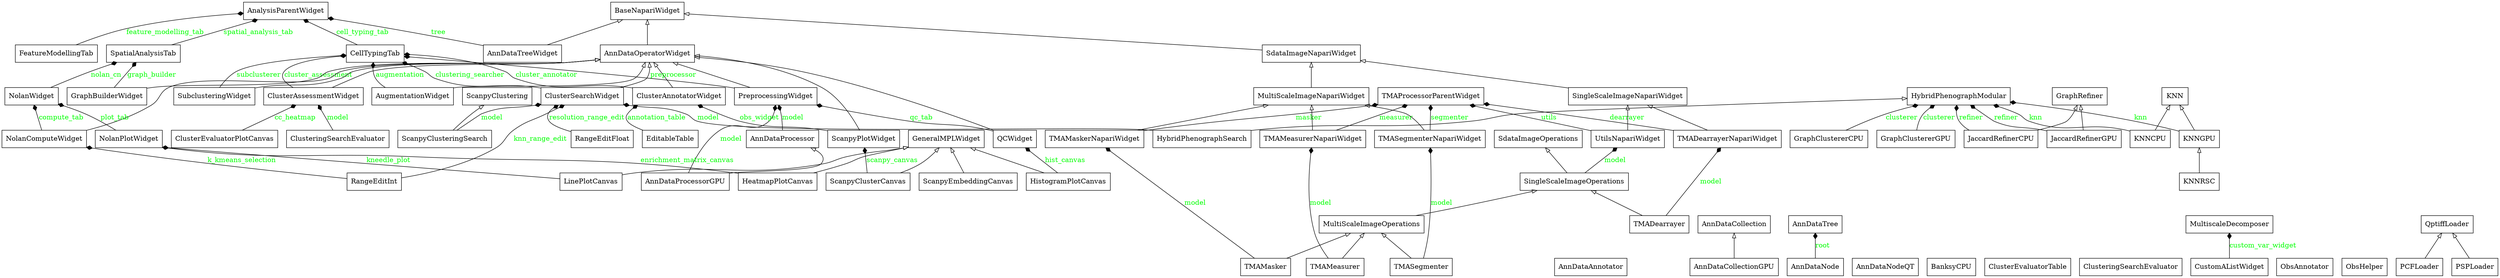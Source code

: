 digraph "classes" {
rankdir=BT
charset="utf-8"
"napari-prism.widgets._adata_ops_widget.AnalysisParentWidget" [color="black", fontcolor="black", label=<AnalysisParentWidget>, shape="record", style="solid"];
"napari-prism.models.adata_ops.cell_typing._clustannot.AnnDataAnnotator" [color="black", fontcolor="black", label=<AnnDataAnnotator>, shape="record", style="solid"];
"napari-prism.models.adata_ops.cell_typing._preprocessing.AnnDataCollection" [color="black", fontcolor="black", label=<AnnDataCollection>, shape="record", style="solid"];
"napari-prism.models.adata_ops.cell_typing._preprocessing.AnnDataCollectionGPU" [color="black", fontcolor="black", label=<AnnDataCollectionGPU>, shape="record", style="solid"];
"napari-prism.models.adata_ops.cell_typing._tree.AnnDataNode" [color="black", fontcolor="black", label=<AnnDataNode>, shape="record", style="solid"];
"napari-prism.models.adata_ops.cell_typing._tree.AnnDataNodeQT" [color="black", fontcolor="black", label=<AnnDataNodeQT>, shape="record", style="solid"];
"napari-prism.widgets._adata_ops_widget.AnnDataOperatorWidget" [color="black", fontcolor="black", label=<AnnDataOperatorWidget>, shape="record", style="solid"];
"napari-prism.models.adata_ops.cell_typing._preprocessing.AnnDataProcessor" [color="black", fontcolor="black", label=<AnnDataProcessor>, shape="record", style="solid"];
"napari-prism.models.adata_ops.cell_typing._preprocessing.AnnDataProcessorGPU" [color="black", fontcolor="black", label=<AnnDataProcessorGPU>, shape="record", style="solid"];
"napari-prism.widgets._adata_ops_widget.AnnDataTreeWidget" [color="black", fontcolor="black", label=<AnnDataTreeWidget>, shape="record", style="solid"];
"napari-prism.models.adata_ops.cell_typing._tree.AnnDataTree" [color="black", fontcolor="black", label=<AnnDataTree>, shape="record", style="solid"];
"napari-prism.widgets._adata_ops_widget.AugmentationWidget" [color="black", fontcolor="black", label=<AugmentationWidget>, shape="record", style="solid"];
"napari-prism.models.adata_ops.cell_typing._augmentation.BanksyCPU" [color="black", fontcolor="black", label=<BanksyCPU>, shape="record", style="solid"];
"napari-prism.widgets._widget_utils.BaseNapariWidget" [color="black", fontcolor="black", label=<BaseNapariWidget>, shape="record", style="solid"];
"napari-prism.widgets._adata_ops_widget.CellTypingTab" [color="black", fontcolor="black", label=<CellTypingTab>, shape="record", style="solid"];
"napari-prism.widgets._adata_ops_widget.ClusterAnnotatorWidget" [color="black", fontcolor="black", label=<ClusterAnnotatorWidget>, shape="record", style="solid"];
"napari-prism.widgets._adata_ops_widget.ClusterAssessmentWidget" [color="black", fontcolor="black", label=<ClusterAssessmentWidget>, shape="record", style="solid"];
"napari-prism.widgets._adata_ops_widget.ClusterEvaluatorPlotCanvas" [color="black", fontcolor="black", label=<ClusterEvaluatorPlotCanvas>, shape="record", style="solid"];
"napari-prism.widgets._adata_ops_widget.ClusterEvaluatorTable" [color="black", fontcolor="black", label=<ClusterEvaluatorTable>, shape="record", style="solid"];
"napari-prism.widgets._adata_ops_widget.ClusterSearchWidget" [color="black", fontcolor="black", label=<ClusterSearchWidget>, shape="record", style="solid"];
"napari-prism.models.adata_ops.cell_typing._clusteval.ClusteringSearchEvaluator" [color="black", fontcolor="black", label=<ClusteringSearchEvaluator>, shape="record", style="solid"];
"napari-prism.models.adata_ops.cell_typing._clustsearch.ClusteringSearchEvaluator" [color="black", fontcolor="black", label=<ClusteringSearchEvaluator>, shape="record", style="solid"];
"napari-prism.widgets._spatialdata_utils_widget.CustomAListWidget" [color="black", fontcolor="black", label=<CustomAListWidget>, shape="record", style="solid"];
"napari-prism.widgets._adata_ops_widget.EditableTable" [color="black", fontcolor="black", label=<EditableTable>, shape="record", style="solid"];
"napari-prism.widgets._adata_ops_widget.FeatureModellingTab" [color="black", fontcolor="black", label=<FeatureModellingTab>, shape="record", style="solid"];
"napari-prism.widgets._adata_ops_widget.GeneralMPLWidget" [color="black", fontcolor="black", label=<GeneralMPLWidget>, shape="record", style="solid"];
"napari-prism.widgets._adata_ops_widget.GraphBuilderWidget" [color="black", fontcolor="black", label=<GraphBuilderWidget>, shape="record", style="solid"];
"napari-prism.models.adata_ops.cell_typing._clustsearch.GraphClustererCPU" [color="black", fontcolor="black", label=<GraphClustererCPU>, shape="record", style="solid"];
"napari-prism.models.adata_ops.cell_typing._clustsearch.GraphClustererGPU" [color="black", fontcolor="black", label=<GraphClustererGPU>, shape="record", style="solid"];
"napari-prism.models.adata_ops.cell_typing._clustsearch.GraphRefiner" [color="black", fontcolor="black", label=<GraphRefiner>, shape="record", style="solid"];
"napari-prism.widgets._adata_ops_widget.HeatmapPlotCanvas" [color="black", fontcolor="black", label=<HeatmapPlotCanvas>, shape="record", style="solid"];
"napari-prism.widgets._adata_ops_widget.HistogramPlotCanvas" [color="black", fontcolor="black", label=<HistogramPlotCanvas>, shape="record", style="solid"];
"napari-prism.models.adata_ops.cell_typing._clustsearch.HybridPhenographModular" [color="black", fontcolor="black", label=<HybridPhenographModular>, shape="record", style="solid"];
"napari-prism.models.adata_ops.cell_typing._clustsearch.HybridPhenographSearch" [color="black", fontcolor="black", label=<HybridPhenographSearch>, shape="record", style="solid"];
"napari-prism.models.adata_ops.cell_typing._clustsearch.JaccardRefinerCPU" [color="black", fontcolor="black", label=<JaccardRefinerCPU>, shape="record", style="solid"];
"napari-prism.models.adata_ops.cell_typing._clustsearch.JaccardRefinerGPU" [color="black", fontcolor="black", label=<JaccardRefinerGPU>, shape="record", style="solid"];
"napari-prism.models.adata_ops.cell_typing._clustsearch.KNN" [color="black", fontcolor="black", label=<KNN>, shape="record", style="solid"];
"napari-prism.models.adata_ops.cell_typing._clustsearch.KNNCPU" [color="black", fontcolor="black", label=<KNNCPU>, shape="record", style="solid"];
"napari-prism.models.adata_ops.cell_typing._clustsearch.KNNGPU" [color="black", fontcolor="black", label=<KNNGPU>, shape="record", style="solid"];
"napari-prism.models.adata_ops.cell_typing._clustsearch.KNNRSC" [color="black", fontcolor="black", label=<KNNRSC>, shape="record", style="solid"];
"napari-prism.widgets._adata_ops_widget.LinePlotCanvas" [color="black", fontcolor="black", label=<LinePlotCanvas>, shape="record", style="solid"];
"napari-prism.widgets._widget_utils.MultiScaleImageNapariWidget" [color="black", fontcolor="black", label=<MultiScaleImageNapariWidget>, shape="record", style="solid"];
"napari-prism.models.tma_ops._tma_model.MultiScaleImageOperations" [color="black", fontcolor="black", label=<MultiScaleImageOperations>, shape="record", style="solid"];
"napari-prism.widgets._spatialdata_utils_widget.MultiscaleDecomposer" [color="black", fontcolor="black", label=<MultiscaleDecomposer>, shape="record", style="solid"];
"napari-prism.widgets._adata_ops_widget.NolanComputeWidget" [color="black", fontcolor="black", label=<NolanComputeWidget>, shape="record", style="solid"];
"napari-prism.widgets._adata_ops_widget.NolanPlotWidget" [color="black", fontcolor="black", label=<NolanPlotWidget>, shape="record", style="solid"];
"napari-prism.widgets._adata_ops_widget.NolanWidget" [color="black", fontcolor="black", label=<NolanWidget>, shape="record", style="solid"];
"napari-prism.models.adata_ops._anndata_helpers.ObsAnnotator" [color="black", fontcolor="black", label=<ObsAnnotator>, shape="record", style="solid"];
"napari-prism.models.adata_ops._anndata_helpers.ObsHelper" [color="black", fontcolor="black", label=<ObsHelper>, shape="record", style="solid"];
"napari-prism.readers._readers.PCFLoader" [color="black", fontcolor="black", label=<PCFLoader>, shape="record", style="solid"];
"napari-prism.readers._readers.PSPLoader" [color="black", fontcolor="black", label=<PSPLoader>, shape="record", style="solid"];
"napari-prism.widgets._adata_ops_widget.PreprocessingWidget" [color="black", fontcolor="black", label=<PreprocessingWidget>, shape="record", style="solid"];
"napari-prism.widgets._adata_ops_widget.QCWidget" [color="black", fontcolor="black", label=<QCWidget>, shape="record", style="solid"];
"napari-prism.readers._readers.QptiffLoader" [color="black", fontcolor="black", label=<QptiffLoader>, shape="record", style="solid"];
"napari-prism.widgets._widget_utils.RangeEditFloat" [color="black", fontcolor="black", label=<RangeEditFloat>, shape="record", style="solid"];
"napari-prism.widgets._widget_utils.RangeEditInt" [color="black", fontcolor="black", label=<RangeEditInt>, shape="record", style="solid"];
"napari-prism.widgets._adata_ops_widget.ScanpyClusterCanvas" [color="black", fontcolor="black", label=<ScanpyClusterCanvas>, shape="record", style="solid"];
"napari-prism.models.adata_ops.cell_typing._clustsearch.ScanpyClustering" [color="black", fontcolor="black", label=<ScanpyClustering>, shape="record", style="solid"];
"napari-prism.models.adata_ops.cell_typing._clustsearch.ScanpyClusteringSearch" [color="black", fontcolor="black", label=<ScanpyClusteringSearch>, shape="record", style="solid"];
"napari-prism.widgets._adata_ops_widget.ScanpyEmbeddingCanvas" [color="black", fontcolor="black", label=<ScanpyEmbeddingCanvas>, shape="record", style="solid"];
"napari-prism.widgets._adata_ops_widget.ScanpyPlotWidget" [color="black", fontcolor="black", label=<ScanpyPlotWidget>, shape="record", style="solid"];
"napari-prism.widgets._widget_utils.SdataImageNapariWidget" [color="black", fontcolor="black", label=<SdataImageNapariWidget>, shape="record", style="solid"];
"napari-prism.models.tma_ops._tma_model.SdataImageOperations" [color="black", fontcolor="black", label=<SdataImageOperations>, shape="record", style="solid"];
"napari-prism.widgets._widget_utils.SingleScaleImageNapariWidget" [color="black", fontcolor="black", label=<SingleScaleImageNapariWidget>, shape="record", style="solid"];
"napari-prism.models.tma_ops._tma_model.SingleScaleImageOperations" [color="black", fontcolor="black", label=<SingleScaleImageOperations>, shape="record", style="solid"];
"napari-prism.widgets._adata_ops_widget.SpatialAnalysisTab" [color="black", fontcolor="black", label=<SpatialAnalysisTab>, shape="record", style="solid"];
"napari-prism.widgets._adata_ops_widget.SubclusteringWidget" [color="black", fontcolor="black", label=<SubclusteringWidget>, shape="record", style="solid"];
"napari-prism.models.tma_ops._tma_model.TMADearrayer" [color="black", fontcolor="black", label=<TMADearrayer>, shape="record", style="solid"];
"napari-prism.widgets._tma_ops_widget.TMADearrayerNapariWidget" [color="black", fontcolor="black", label=<TMADearrayerNapariWidget>, shape="record", style="solid"];
"napari-prism.models.tma_ops._tma_model.TMAMasker" [color="black", fontcolor="black", label=<TMAMasker>, shape="record", style="solid"];
"napari-prism.widgets._tma_ops_widget.TMAMaskerNapariWidget" [color="black", fontcolor="black", label=<TMAMaskerNapariWidget>, shape="record", style="solid"];
"napari-prism.models.tma_ops._tma_model.TMAMeasurer" [color="black", fontcolor="black", label=<TMAMeasurer>, shape="record", style="solid"];
"napari-prism.widgets._tma_ops_widget.TMAMeasurerNapariWidget" [color="black", fontcolor="black", label=<TMAMeasurerNapariWidget>, shape="record", style="solid"];
"napari-prism.widgets._tma_ops_widget.TMAProcessorParentWidget" [color="black", fontcolor="black", label=<TMAProcessorParentWidget>, shape="record", style="solid"];
"napari-prism.models.tma_ops._tma_model.TMASegmenter" [color="black", fontcolor="black", label=<TMASegmenter>, shape="record", style="solid"];
"napari-prism.widgets._tma_ops_widget.TMASegmenterNapariWidget" [color="black", fontcolor="black", label=<TMASegmenterNapariWidget>, shape="record", style="solid"];
"napari-prism.widgets._tma_ops_widget.UtilsNapariWidget" [color="black", fontcolor="black", label=<UtilsNapariWidget>, shape="record", style="solid"];
"napari-prism.models.adata_ops.cell_typing._clustsearch.HybridPhenographSearch" -> "napari-prism.models.adata_ops.cell_typing._clustsearch.HybridPhenographModular" [arrowhead="empty", arrowtail="none"];
"napari-prism.models.adata_ops.cell_typing._clustsearch.JaccardRefinerCPU" -> "napari-prism.models.adata_ops.cell_typing._clustsearch.GraphRefiner" [arrowhead="empty", arrowtail="none"];
"napari-prism.models.adata_ops.cell_typing._clustsearch.JaccardRefinerGPU" -> "napari-prism.models.adata_ops.cell_typing._clustsearch.GraphRefiner" [arrowhead="empty", arrowtail="none"];
"napari-prism.models.adata_ops.cell_typing._clustsearch.KNNCPU" -> "napari-prism.models.adata_ops.cell_typing._clustsearch.KNN" [arrowhead="empty", arrowtail="none"];
"napari-prism.models.adata_ops.cell_typing._clustsearch.KNNGPU" -> "napari-prism.models.adata_ops.cell_typing._clustsearch.KNN" [arrowhead="empty", arrowtail="none"];
"napari-prism.models.adata_ops.cell_typing._clustsearch.KNNRSC" -> "napari-prism.models.adata_ops.cell_typing._clustsearch.KNNGPU" [arrowhead="empty", arrowtail="none"];
"napari-prism.models.adata_ops.cell_typing._clustsearch.ScanpyClusteringSearch" -> "napari-prism.models.adata_ops.cell_typing._clustsearch.ScanpyClustering" [arrowhead="empty", arrowtail="none"];
"napari-prism.models.adata_ops.cell_typing._preprocessing.AnnDataCollectionGPU" -> "napari-prism.models.adata_ops.cell_typing._preprocessing.AnnDataCollection" [arrowhead="empty", arrowtail="none"];
"napari-prism.models.adata_ops.cell_typing._preprocessing.AnnDataProcessorGPU" -> "napari-prism.models.adata_ops.cell_typing._preprocessing.AnnDataProcessor" [arrowhead="empty", arrowtail="none"];
"napari-prism.models.tma_ops._tma_model.MultiScaleImageOperations" -> "napari-prism.models.tma_ops._tma_model.SingleScaleImageOperations" [arrowhead="empty", arrowtail="none"];
"napari-prism.models.tma_ops._tma_model.SingleScaleImageOperations" -> "napari-prism.models.tma_ops._tma_model.SdataImageOperations" [arrowhead="empty", arrowtail="none"];
"napari-prism.models.tma_ops._tma_model.TMADearrayer" -> "napari-prism.models.tma_ops._tma_model.SingleScaleImageOperations" [arrowhead="empty", arrowtail="none"];
"napari-prism.models.tma_ops._tma_model.TMAMasker" -> "napari-prism.models.tma_ops._tma_model.MultiScaleImageOperations" [arrowhead="empty", arrowtail="none"];
"napari-prism.models.tma_ops._tma_model.TMAMeasurer" -> "napari-prism.models.tma_ops._tma_model.MultiScaleImageOperations" [arrowhead="empty", arrowtail="none"];
"napari-prism.models.tma_ops._tma_model.TMASegmenter" -> "napari-prism.models.tma_ops._tma_model.MultiScaleImageOperations" [arrowhead="empty", arrowtail="none"];
"napari-prism.readers._readers.PCFLoader" -> "napari-prism.readers._readers.QptiffLoader" [arrowhead="empty", arrowtail="none"];
"napari-prism.readers._readers.PSPLoader" -> "napari-prism.readers._readers.QptiffLoader" [arrowhead="empty", arrowtail="none"];
"napari-prism.widgets._adata_ops_widget.AnnDataOperatorWidget" -> "napari-prism.widgets._widget_utils.BaseNapariWidget" [arrowhead="empty", arrowtail="none"];
"napari-prism.widgets._adata_ops_widget.AnnDataTreeWidget" -> "napari-prism.widgets._widget_utils.BaseNapariWidget" [arrowhead="empty", arrowtail="none"];
"napari-prism.widgets._adata_ops_widget.AugmentationWidget" -> "napari-prism.widgets._adata_ops_widget.AnnDataOperatorWidget" [arrowhead="empty", arrowtail="none"];
"napari-prism.widgets._adata_ops_widget.ClusterAnnotatorWidget" -> "napari-prism.widgets._adata_ops_widget.AnnDataOperatorWidget" [arrowhead="empty", arrowtail="none"];
"napari-prism.widgets._adata_ops_widget.ClusterAssessmentWidget" -> "napari-prism.widgets._adata_ops_widget.AnnDataOperatorWidget" [arrowhead="empty", arrowtail="none"];
"napari-prism.widgets._adata_ops_widget.ClusterSearchWidget" -> "napari-prism.widgets._adata_ops_widget.AnnDataOperatorWidget" [arrowhead="empty", arrowtail="none"];
"napari-prism.widgets._adata_ops_widget.GraphBuilderWidget" -> "napari-prism.widgets._adata_ops_widget.AnnDataOperatorWidget" [arrowhead="empty", arrowtail="none"];
"napari-prism.widgets._adata_ops_widget.HeatmapPlotCanvas" -> "napari-prism.widgets._adata_ops_widget.GeneralMPLWidget" [arrowhead="empty", arrowtail="none"];
"napari-prism.widgets._adata_ops_widget.HistogramPlotCanvas" -> "napari-prism.widgets._adata_ops_widget.GeneralMPLWidget" [arrowhead="empty", arrowtail="none"];
"napari-prism.widgets._adata_ops_widget.LinePlotCanvas" -> "napari-prism.widgets._adata_ops_widget.GeneralMPLWidget" [arrowhead="empty", arrowtail="none"];
"napari-prism.widgets._adata_ops_widget.NolanComputeWidget" -> "napari-prism.widgets._adata_ops_widget.AnnDataOperatorWidget" [arrowhead="empty", arrowtail="none"];
"napari-prism.widgets._adata_ops_widget.PreprocessingWidget" -> "napari-prism.widgets._adata_ops_widget.AnnDataOperatorWidget" [arrowhead="empty", arrowtail="none"];
"napari-prism.widgets._adata_ops_widget.QCWidget" -> "napari-prism.widgets._adata_ops_widget.AnnDataOperatorWidget" [arrowhead="empty", arrowtail="none"];
"napari-prism.widgets._adata_ops_widget.ScanpyClusterCanvas" -> "napari-prism.widgets._adata_ops_widget.GeneralMPLWidget" [arrowhead="empty", arrowtail="none"];
"napari-prism.widgets._adata_ops_widget.ScanpyEmbeddingCanvas" -> "napari-prism.widgets._adata_ops_widget.GeneralMPLWidget" [arrowhead="empty", arrowtail="none"];
"napari-prism.widgets._adata_ops_widget.ScanpyPlotWidget" -> "napari-prism.widgets._adata_ops_widget.AnnDataOperatorWidget" [arrowhead="empty", arrowtail="none"];
"napari-prism.widgets._adata_ops_widget.SubclusteringWidget" -> "napari-prism.widgets._adata_ops_widget.AnnDataOperatorWidget" [arrowhead="empty", arrowtail="none"];
"napari-prism.widgets._tma_ops_widget.TMADearrayerNapariWidget" -> "napari-prism.widgets._widget_utils.SingleScaleImageNapariWidget" [arrowhead="empty", arrowtail="none"];
"napari-prism.widgets._tma_ops_widget.TMAMaskerNapariWidget" -> "napari-prism.widgets._widget_utils.MultiScaleImageNapariWidget" [arrowhead="empty", arrowtail="none"];
"napari-prism.widgets._tma_ops_widget.TMAMeasurerNapariWidget" -> "napari-prism.widgets._widget_utils.MultiScaleImageNapariWidget" [arrowhead="empty", arrowtail="none"];
"napari-prism.widgets._tma_ops_widget.TMASegmenterNapariWidget" -> "napari-prism.widgets._widget_utils.MultiScaleImageNapariWidget" [arrowhead="empty", arrowtail="none"];
"napari-prism.widgets._tma_ops_widget.UtilsNapariWidget" -> "napari-prism.widgets._widget_utils.SingleScaleImageNapariWidget" [arrowhead="empty", arrowtail="none"];
"napari-prism.widgets._widget_utils.MultiScaleImageNapariWidget" -> "napari-prism.widgets._widget_utils.SdataImageNapariWidget" [arrowhead="empty", arrowtail="none"];
"napari-prism.widgets._widget_utils.SdataImageNapariWidget" -> "napari-prism.widgets._widget_utils.BaseNapariWidget" [arrowhead="empty", arrowtail="none"];
"napari-prism.widgets._widget_utils.SingleScaleImageNapariWidget" -> "napari-prism.widgets._widget_utils.SdataImageNapariWidget" [arrowhead="empty", arrowtail="none"];
"napari-prism.models.adata_ops.cell_typing._clusteval.ClusteringSearchEvaluator" -> "napari-prism.widgets._adata_ops_widget.ClusterAssessmentWidget" [arrowhead="diamond", arrowtail="none", fontcolor="green", label="model", style="solid"];
"napari-prism.models.adata_ops.cell_typing._clustsearch.GraphClustererCPU" -> "napari-prism.models.adata_ops.cell_typing._clustsearch.HybridPhenographModular" [arrowhead="diamond", arrowtail="none", fontcolor="green", label="clusterer", style="solid"];
"napari-prism.models.adata_ops.cell_typing._clustsearch.GraphClustererGPU" -> "napari-prism.models.adata_ops.cell_typing._clustsearch.HybridPhenographModular" [arrowhead="diamond", arrowtail="none", fontcolor="green", label="clusterer", style="solid"];
"napari-prism.models.adata_ops.cell_typing._clustsearch.HybridPhenographSearch" -> "napari-prism.widgets._adata_ops_widget.ClusterSearchWidget" [arrowhead="diamond", arrowtail="none", fontcolor="green", label="model", style="solid"];
"napari-prism.models.adata_ops.cell_typing._clustsearch.JaccardRefinerCPU" -> "napari-prism.models.adata_ops.cell_typing._clustsearch.HybridPhenographModular" [arrowhead="diamond", arrowtail="none", fontcolor="green", label="refiner", style="solid"];
"napari-prism.models.adata_ops.cell_typing._clustsearch.JaccardRefinerGPU" -> "napari-prism.models.adata_ops.cell_typing._clustsearch.HybridPhenographModular" [arrowhead="diamond", arrowtail="none", fontcolor="green", label="refiner", style="solid"];
"napari-prism.models.adata_ops.cell_typing._clustsearch.KNNCPU" -> "napari-prism.models.adata_ops.cell_typing._clustsearch.HybridPhenographModular" [arrowhead="diamond", arrowtail="none", fontcolor="green", label="knn", style="solid"];
"napari-prism.models.adata_ops.cell_typing._clustsearch.KNNGPU" -> "napari-prism.models.adata_ops.cell_typing._clustsearch.HybridPhenographModular" [arrowhead="diamond", arrowtail="none", fontcolor="green", label="knn", style="solid"];
"napari-prism.models.adata_ops.cell_typing._clustsearch.ScanpyClusteringSearch" -> "napari-prism.widgets._adata_ops_widget.ClusterSearchWidget" [arrowhead="diamond", arrowtail="none", fontcolor="green", label="model", style="solid"];
"napari-prism.models.adata_ops.cell_typing._preprocessing.AnnDataProcessor" -> "napari-prism.widgets._adata_ops_widget.PreprocessingWidget" [arrowhead="diamond", arrowtail="none", fontcolor="green", label="model", style="solid"];
"napari-prism.models.adata_ops.cell_typing._preprocessing.AnnDataProcessorGPU" -> "napari-prism.widgets._adata_ops_widget.PreprocessingWidget" [arrowhead="diamond", arrowtail="none", fontcolor="green", label="model", style="solid"];
"napari-prism.models.adata_ops.cell_typing._tree.AnnDataNode" -> "napari-prism.models.adata_ops.cell_typing._tree.AnnDataTree" [arrowhead="diamond", arrowtail="none", fontcolor="green", label="root", style="solid"];
"napari-prism.models.tma_ops._tma_model.SingleScaleImageOperations" -> "napari-prism.widgets._tma_ops_widget.UtilsNapariWidget" [arrowhead="diamond", arrowtail="none", fontcolor="green", label="model", style="solid"];
"napari-prism.models.tma_ops._tma_model.TMADearrayer" -> "napari-prism.widgets._tma_ops_widget.TMADearrayerNapariWidget" [arrowhead="diamond", arrowtail="none", fontcolor="green", label="model", style="solid"];
"napari-prism.models.tma_ops._tma_model.TMAMasker" -> "napari-prism.widgets._tma_ops_widget.TMAMaskerNapariWidget" [arrowhead="diamond", arrowtail="none", fontcolor="green", label="model", style="solid"];
"napari-prism.models.tma_ops._tma_model.TMAMeasurer" -> "napari-prism.widgets._tma_ops_widget.TMAMeasurerNapariWidget" [arrowhead="diamond", arrowtail="none", fontcolor="green", label="model", style="solid"];
"napari-prism.models.tma_ops._tma_model.TMASegmenter" -> "napari-prism.widgets._tma_ops_widget.TMASegmenterNapariWidget" [arrowhead="diamond", arrowtail="none", fontcolor="green", label="model", style="solid"];
"napari-prism.widgets._adata_ops_widget.AnnDataTreeWidget" -> "napari-prism.widgets._adata_ops_widget.AnalysisParentWidget" [arrowhead="diamond", arrowtail="none", fontcolor="green", label="tree", style="solid"];
"napari-prism.widgets._adata_ops_widget.AugmentationWidget" -> "napari-prism.widgets._adata_ops_widget.CellTypingTab" [arrowhead="diamond", arrowtail="none", fontcolor="green", label="augmentation", style="solid"];
"napari-prism.widgets._adata_ops_widget.CellTypingTab" -> "napari-prism.widgets._adata_ops_widget.AnalysisParentWidget" [arrowhead="diamond", arrowtail="none", fontcolor="green", label="cell_typing_tab", style="solid"];
"napari-prism.widgets._adata_ops_widget.ClusterAnnotatorWidget" -> "napari-prism.widgets._adata_ops_widget.CellTypingTab" [arrowhead="diamond", arrowtail="none", fontcolor="green", label="cluster_annotator", style="solid"];
"napari-prism.widgets._adata_ops_widget.ClusterAssessmentWidget" -> "napari-prism.widgets._adata_ops_widget.CellTypingTab" [arrowhead="diamond", arrowtail="none", fontcolor="green", label="cluster_assessment", style="solid"];
"napari-prism.widgets._adata_ops_widget.ClusterEvaluatorPlotCanvas" -> "napari-prism.widgets._adata_ops_widget.ClusterAssessmentWidget" [arrowhead="diamond", arrowtail="none", fontcolor="green", label="cc_heatmap", style="solid"];
"napari-prism.widgets._adata_ops_widget.ClusterSearchWidget" -> "napari-prism.widgets._adata_ops_widget.CellTypingTab" [arrowhead="diamond", arrowtail="none", fontcolor="green", label="clustering_searcher", style="solid"];
"napari-prism.widgets._adata_ops_widget.EditableTable" -> "napari-prism.widgets._adata_ops_widget.ClusterAnnotatorWidget" [arrowhead="diamond", arrowtail="none", fontcolor="green", label="annotation_table", style="solid"];
"napari-prism.widgets._adata_ops_widget.FeatureModellingTab" -> "napari-prism.widgets._adata_ops_widget.AnalysisParentWidget" [arrowhead="diamond", arrowtail="none", fontcolor="green", label="feature_modelling_tab", style="solid"];
"napari-prism.widgets._adata_ops_widget.GraphBuilderWidget" -> "napari-prism.widgets._adata_ops_widget.SpatialAnalysisTab" [arrowhead="diamond", arrowtail="none", fontcolor="green", label="graph_builder", style="solid"];
"napari-prism.widgets._adata_ops_widget.HeatmapPlotCanvas" -> "napari-prism.widgets._adata_ops_widget.NolanPlotWidget" [arrowhead="diamond", arrowtail="none", fontcolor="green", label="enrichment_matrix_canvas", style="solid"];
"napari-prism.widgets._adata_ops_widget.HistogramPlotCanvas" -> "napari-prism.widgets._adata_ops_widget.QCWidget" [arrowhead="diamond", arrowtail="none", fontcolor="green", label="hist_canvas", style="solid"];
"napari-prism.widgets._adata_ops_widget.LinePlotCanvas" -> "napari-prism.widgets._adata_ops_widget.NolanPlotWidget" [arrowhead="diamond", arrowtail="none", fontcolor="green", label="kneedle_plot", style="solid"];
"napari-prism.widgets._adata_ops_widget.NolanComputeWidget" -> "napari-prism.widgets._adata_ops_widget.NolanWidget" [arrowhead="diamond", arrowtail="none", fontcolor="green", label="compute_tab", style="solid"];
"napari-prism.widgets._adata_ops_widget.NolanPlotWidget" -> "napari-prism.widgets._adata_ops_widget.NolanWidget" [arrowhead="diamond", arrowtail="none", fontcolor="green", label="plot_tab", style="solid"];
"napari-prism.widgets._adata_ops_widget.NolanWidget" -> "napari-prism.widgets._adata_ops_widget.SpatialAnalysisTab" [arrowhead="diamond", arrowtail="none", fontcolor="green", label="nolan_cn", style="solid"];
"napari-prism.widgets._adata_ops_widget.PreprocessingWidget" -> "napari-prism.widgets._adata_ops_widget.CellTypingTab" [arrowhead="diamond", arrowtail="none", fontcolor="green", label="preprocessor", style="solid"];
"napari-prism.widgets._adata_ops_widget.QCWidget" -> "napari-prism.widgets._adata_ops_widget.PreprocessingWidget" [arrowhead="diamond", arrowtail="none", fontcolor="green", label="qc_tab", style="solid"];
"napari-prism.widgets._adata_ops_widget.ScanpyClusterCanvas" -> "napari-prism.widgets._adata_ops_widget.ScanpyPlotWidget" [arrowhead="diamond", arrowtail="none", fontcolor="green", label="scanpy_canvas", style="solid"];
"napari-prism.widgets._adata_ops_widget.ScanpyPlotWidget" -> "napari-prism.widgets._adata_ops_widget.ClusterAnnotatorWidget" [arrowhead="diamond", arrowtail="none", fontcolor="green", label="obs_widget", style="solid"];
"napari-prism.widgets._adata_ops_widget.SpatialAnalysisTab" -> "napari-prism.widgets._adata_ops_widget.AnalysisParentWidget" [arrowhead="diamond", arrowtail="none", fontcolor="green", label="spatial_analysis_tab", style="solid"];
"napari-prism.widgets._adata_ops_widget.SubclusteringWidget" -> "napari-prism.widgets._adata_ops_widget.CellTypingTab" [arrowhead="diamond", arrowtail="none", fontcolor="green", label="subclusterer", style="solid"];
"napari-prism.widgets._spatialdata_utils_widget.CustomAListWidget" -> "napari-prism.widgets._spatialdata_utils_widget.MultiscaleDecomposer" [arrowhead="diamond", arrowtail="none", fontcolor="green", label="custom_var_widget", style="solid"];
"napari-prism.widgets._tma_ops_widget.TMADearrayerNapariWidget" -> "napari-prism.widgets._tma_ops_widget.TMAProcessorParentWidget" [arrowhead="diamond", arrowtail="none", fontcolor="green", label="dearrayer", style="solid"];
"napari-prism.widgets._tma_ops_widget.TMAMaskerNapariWidget" -> "napari-prism.widgets._tma_ops_widget.TMAProcessorParentWidget" [arrowhead="diamond", arrowtail="none", fontcolor="green", label="masker", style="solid"];
"napari-prism.widgets._tma_ops_widget.TMAMeasurerNapariWidget" -> "napari-prism.widgets._tma_ops_widget.TMAProcessorParentWidget" [arrowhead="diamond", arrowtail="none", fontcolor="green", label="measurer", style="solid"];
"napari-prism.widgets._tma_ops_widget.TMASegmenterNapariWidget" -> "napari-prism.widgets._tma_ops_widget.TMAProcessorParentWidget" [arrowhead="diamond", arrowtail="none", fontcolor="green", label="segmenter", style="solid"];
"napari-prism.widgets._tma_ops_widget.UtilsNapariWidget" -> "napari-prism.widgets._tma_ops_widget.TMAProcessorParentWidget" [arrowhead="diamond", arrowtail="none", fontcolor="green", label="utils", style="solid"];
"napari-prism.widgets._widget_utils.RangeEditFloat" -> "napari-prism.widgets._adata_ops_widget.ClusterSearchWidget" [arrowhead="diamond", arrowtail="none", fontcolor="green", label="resolution_range_edit", style="solid"];
"napari-prism.widgets._widget_utils.RangeEditInt" -> "napari-prism.widgets._adata_ops_widget.ClusterSearchWidget" [arrowhead="diamond", arrowtail="none", fontcolor="green", label="knn_range_edit", style="solid"];
"napari-prism.widgets._widget_utils.RangeEditInt" -> "napari-prism.widgets._adata_ops_widget.NolanComputeWidget" [arrowhead="diamond", arrowtail="none", fontcolor="green", label="k_kmeans_selection", style="solid"];
}
